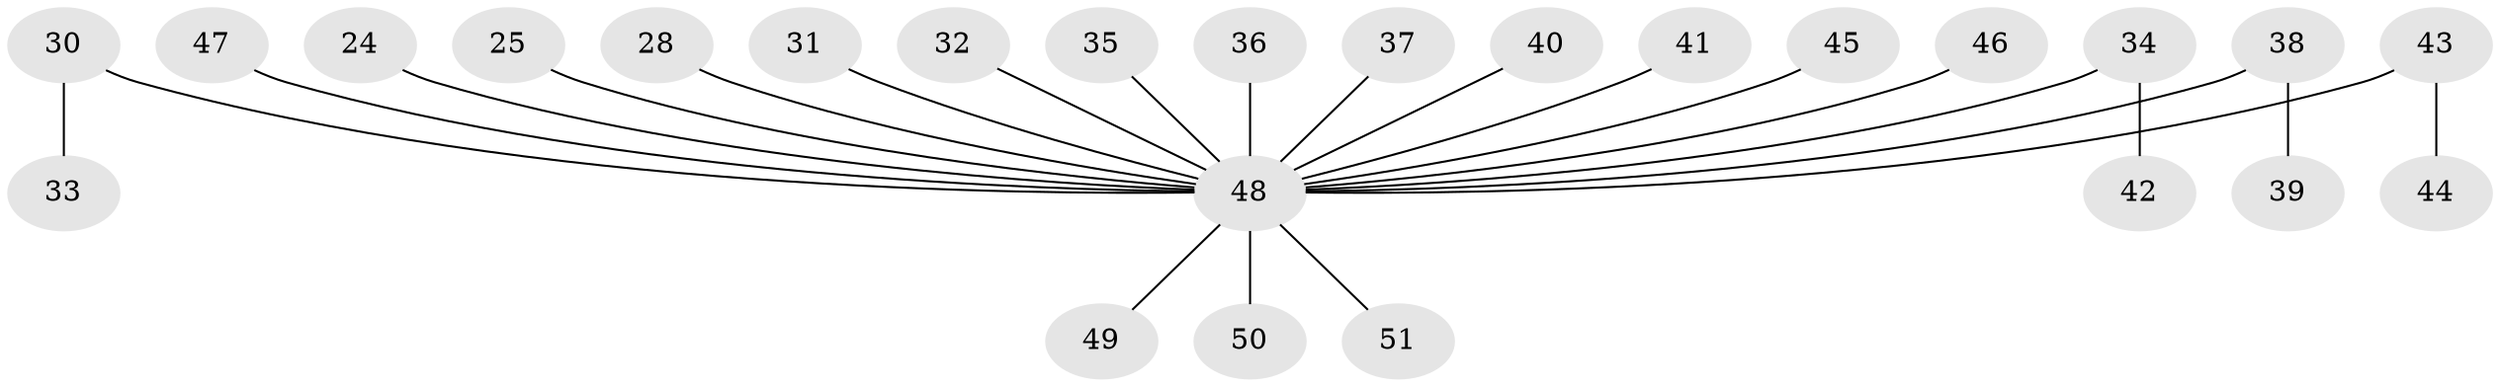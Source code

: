 // original degree distribution, {6: 0.0392156862745098, 16: 0.0196078431372549, 3: 0.13725490196078433, 1: 0.6470588235294118, 4: 0.0196078431372549, 2: 0.13725490196078433}
// Generated by graph-tools (version 1.1) at 2025/46/03/09/25 04:46:52]
// undirected, 25 vertices, 24 edges
graph export_dot {
graph [start="1"]
  node [color=gray90,style=filled];
  24;
  25;
  28;
  30;
  31;
  32;
  33;
  34 [super="+20"];
  35;
  36;
  37;
  38;
  39;
  40 [super="+5+22"];
  41;
  42;
  43 [super="+16"];
  44;
  45;
  46;
  47;
  48 [super="+9+7+12+11+27+17+29+4+26+8+10+13+14+15+18+21+23"];
  49;
  50;
  51;
  24 -- 48;
  25 -- 48;
  28 -- 48;
  30 -- 33;
  30 -- 48;
  31 -- 48;
  32 -- 48;
  34 -- 48;
  34 -- 42;
  35 -- 48;
  36 -- 48;
  37 -- 48;
  38 -- 39;
  38 -- 48;
  40 -- 48;
  41 -- 48;
  43 -- 48;
  43 -- 44;
  45 -- 48;
  46 -- 48;
  47 -- 48;
  48 -- 49;
  48 -- 51;
  48 -- 50;
}
